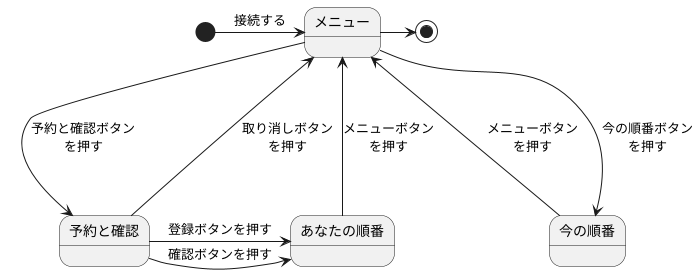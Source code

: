 @startuml 演習6-3_ステートマシン図_診察予約システム
state メニュー
state 予約と確認
state あなたの順番
state 今の順番

[*] -right-> メニュー: 接続する
メニュー -right-> [*]
メニュー --down-> 予約と確認: 予約と確認ボタン\nを押す
メニュー <-up-- 予約と確認: 取り消しボタン\nを押す
予約と確認 -right-> あなたの順番: 登録ボタンを押す
予約と確認 -right-> あなたの順番: 確認ボタンを押す
あなたの順番 -up-> メニュー: メニューボタン\nを押す
メニュー <-up-- 今の順番: メニューボタン\nを押す
メニュー --down-> 今の順番: 今の順番ボタン\nを押す
@enduml